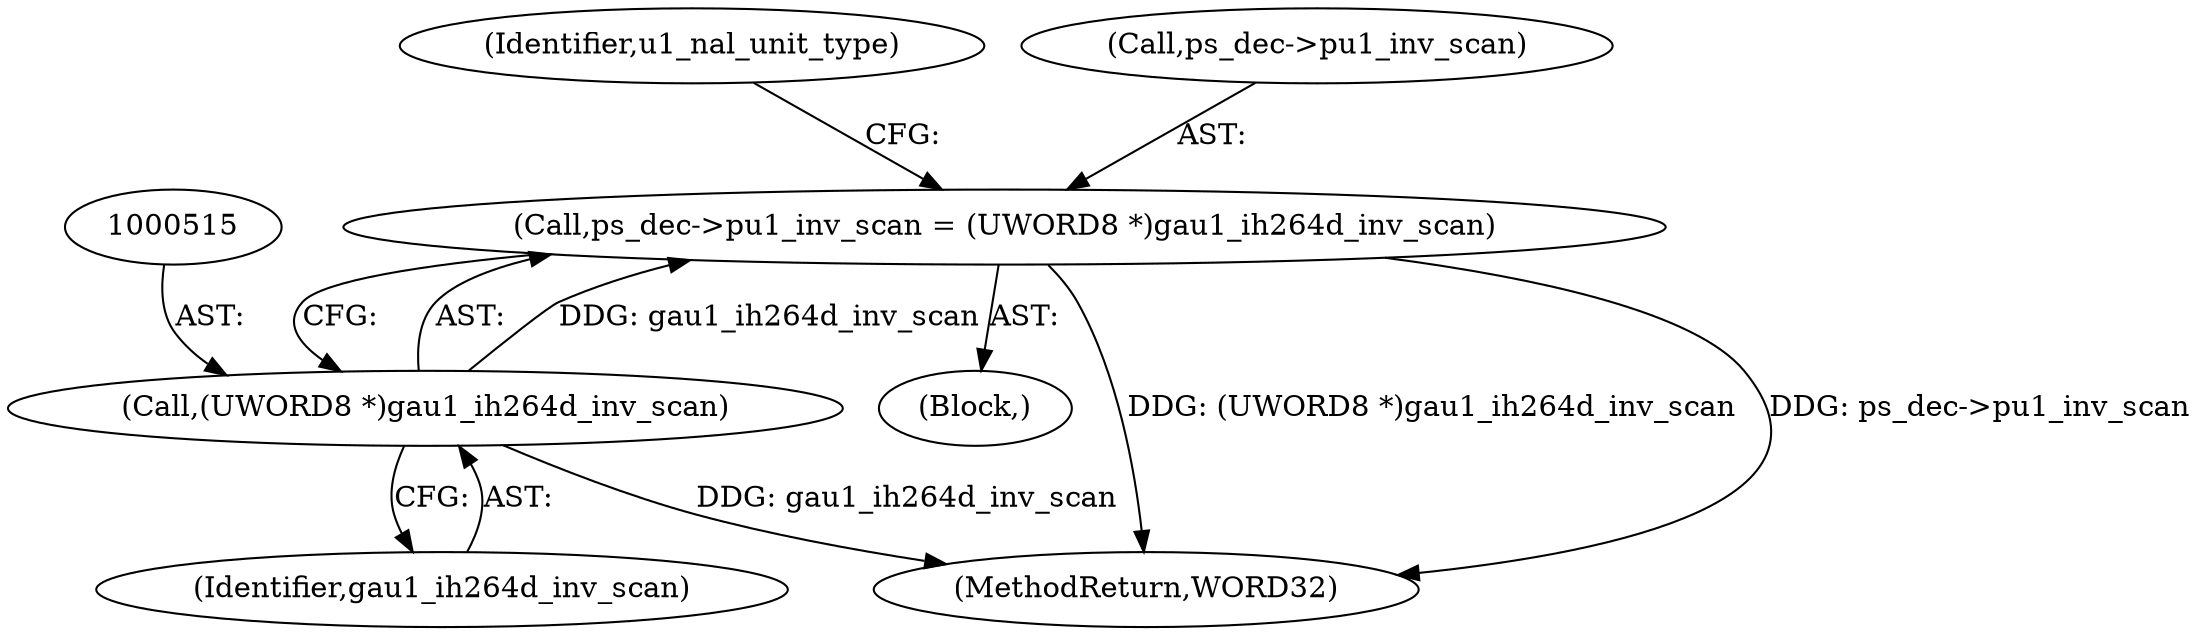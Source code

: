 digraph "0_Android_9a00f562a612d56e7b2b989d168647db900ba6cf_0@pointer" {
"1000510" [label="(Call,ps_dec->pu1_inv_scan = (UWORD8 *)gau1_ih264d_inv_scan)"];
"1000514" [label="(Call,(UWORD8 *)gau1_ih264d_inv_scan)"];
"1000533" [label="(Identifier,u1_nal_unit_type)"];
"1000511" [label="(Call,ps_dec->pu1_inv_scan)"];
"1000509" [label="(Block,)"];
"1000510" [label="(Call,ps_dec->pu1_inv_scan = (UWORD8 *)gau1_ih264d_inv_scan)"];
"1002568" [label="(MethodReturn,WORD32)"];
"1000516" [label="(Identifier,gau1_ih264d_inv_scan)"];
"1000514" [label="(Call,(UWORD8 *)gau1_ih264d_inv_scan)"];
"1000510" -> "1000509"  [label="AST: "];
"1000510" -> "1000514"  [label="CFG: "];
"1000511" -> "1000510"  [label="AST: "];
"1000514" -> "1000510"  [label="AST: "];
"1000533" -> "1000510"  [label="CFG: "];
"1000510" -> "1002568"  [label="DDG: (UWORD8 *)gau1_ih264d_inv_scan"];
"1000510" -> "1002568"  [label="DDG: ps_dec->pu1_inv_scan"];
"1000514" -> "1000510"  [label="DDG: gau1_ih264d_inv_scan"];
"1000514" -> "1000516"  [label="CFG: "];
"1000515" -> "1000514"  [label="AST: "];
"1000516" -> "1000514"  [label="AST: "];
"1000514" -> "1002568"  [label="DDG: gau1_ih264d_inv_scan"];
}
